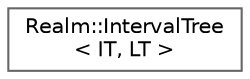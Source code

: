 digraph "Graphical Class Hierarchy"
{
 // LATEX_PDF_SIZE
  bgcolor="transparent";
  edge [fontname=Helvetica,fontsize=10,labelfontname=Helvetica,labelfontsize=10];
  node [fontname=Helvetica,fontsize=10,shape=box,height=0.2,width=0.4];
  rankdir="LR";
  Node0 [id="Node000000",label="Realm::IntervalTree\l\< IT, LT \>",height=0.2,width=0.4,color="grey40", fillcolor="white", style="filled",URL="$classRealm_1_1IntervalTree.html",tooltip=" "];
}
